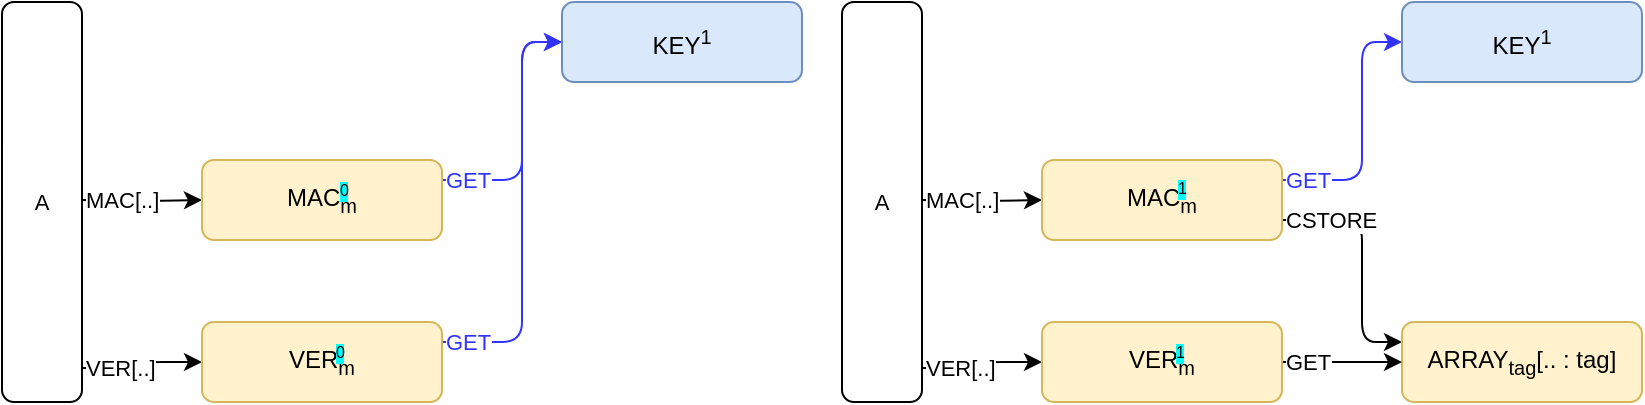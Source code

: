 <mxfile version="12.2.9" type="device" pages="1"><diagram id="xJSIGuNxlJO1YPHD9Vcm" name="Page-1"><mxGraphModel dx="746" dy="509" grid="1" gridSize="10" guides="1" tooltips="1" connect="1" arrows="1" fold="1" page="1" pageScale="1" pageWidth="1654" pageHeight="1169" math="0" shadow="0"><root><mxCell id="0"/><mxCell id="1" parent="0"/><mxCell id="zPIuAUTArbj21rFynpwa-102" value="&lt;font color=&quot;#000000&quot;&gt;A&lt;/font&gt;" style="rounded=1;whiteSpace=wrap;html=1;labelBackgroundColor=none;fontSize=11;fontColor=#3333FF;" parent="1" vertex="1"><mxGeometry x="60" y="80" width="40" height="200" as="geometry"/></mxCell><mxCell id="zPIuAUTArbj21rFynpwa-110" value="&lt;font color=&quot;#000000&quot;&gt;MAC[..]&lt;/font&gt;" style="edgeStyle=orthogonalEdgeStyle;rounded=1;orthogonalLoop=1;jettySize=auto;html=1;entryX=0;entryY=0.5;entryDx=0;entryDy=0;strokeColor=#000000;fontSize=11;fontColor=#3333FF;align=left;exitX=0.989;exitY=0.428;exitDx=0;exitDy=0;exitPerimeter=0;" parent="1" target="zPIuAUTArbj21rFynpwa-103" edge="1"><mxGeometry x="-1" relative="1" as="geometry"><mxPoint x="100" y="179" as="sourcePoint"/><mxPoint as="offset"/></mxGeometry></mxCell><mxCell id="aA_hEAR2FlTPcjbEKXBv-2" value="&lt;font color=&quot;#3333ff&quot;&gt;GET&lt;/font&gt;" style="edgeStyle=orthogonalEdgeStyle;rounded=1;orthogonalLoop=1;jettySize=auto;html=1;exitX=1;exitY=0.25;exitDx=0;exitDy=0;entryX=0;entryY=0.5;entryDx=0;entryDy=0;strokeColor=#3333FF;align=left;" edge="1" parent="1" source="zPIuAUTArbj21rFynpwa-103" target="zPIuAUTArbj21rFynpwa-105"><mxGeometry x="-0.38" y="40" relative="1" as="geometry"><Array as="points"><mxPoint x="320" y="169"/><mxPoint x="320" y="100"/></Array><mxPoint as="offset"/></mxGeometry></mxCell><mxCell id="zPIuAUTArbj21rFynpwa-103" value="MAC&lt;sub&gt;m&lt;/sub&gt;" style="rounded=1;whiteSpace=wrap;html=1;fillColor=#fff2cc;strokeColor=#d6b656;" parent="1" vertex="1"><mxGeometry x="160" y="159" width="120" height="40" as="geometry"/></mxCell><mxCell id="zPIuAUTArbj21rFynpwa-105" value="KEY&lt;sup&gt;1&lt;/sup&gt;" style="rounded=1;whiteSpace=wrap;html=1;fillColor=#dae8fc;strokeColor=#6c8ebf;" parent="1" vertex="1"><mxGeometry x="340" y="80" width="120" height="40" as="geometry"/></mxCell><mxCell id="zPIuAUTArbj21rFynpwa-117" value="GET" style="edgeStyle=orthogonalEdgeStyle;rounded=1;orthogonalLoop=1;jettySize=auto;html=1;exitX=1;exitY=0.25;exitDx=0;exitDy=0;entryX=0;entryY=0.5;entryDx=0;entryDy=0;strokeColor=#3333FF;fontSize=11;fontColor=#3333FF;align=left;" parent="1" source="zPIuAUTArbj21rFynpwa-114" target="zPIuAUTArbj21rFynpwa-105" edge="1"><mxGeometry x="-0.619" y="40" relative="1" as="geometry"><Array as="points"><mxPoint x="320" y="250"/><mxPoint x="320" y="100"/></Array><mxPoint as="offset"/></mxGeometry></mxCell><mxCell id="zPIuAUTArbj21rFynpwa-118" value="&lt;font color=&quot;#000000&quot;&gt;VER[..]&lt;/font&gt;" style="edgeStyle=orthogonalEdgeStyle;rounded=1;orthogonalLoop=1;jettySize=auto;html=1;exitX=1;exitY=0.929;exitDx=0;exitDy=0;entryX=0;entryY=0.5;entryDx=0;entryDy=0;strokeColor=#000000;fontSize=11;fontColor=#3333FF;align=left;exitPerimeter=0;" parent="1" target="zPIuAUTArbj21rFynpwa-114" edge="1"><mxGeometry x="-1" relative="1" as="geometry"><mxPoint as="offset"/><mxPoint x="100" y="263" as="sourcePoint"/></mxGeometry></mxCell><mxCell id="zPIuAUTArbj21rFynpwa-114" value="VER&lt;sub&gt;m&lt;/sub&gt;" style="rounded=1;whiteSpace=wrap;html=1;fillColor=#fff2cc;strokeColor=#d6b656;" parent="1" vertex="1"><mxGeometry x="160" y="240" width="120" height="40" as="geometry"/></mxCell><mxCell id="zPIuAUTArbj21rFynpwa-115" value="0" style="text;html=1;resizable=0;points=[];autosize=1;align=left;verticalAlign=top;spacingTop=-4;fontSize=8;labelBackgroundColor=#00FFFF;" parent="1" vertex="1"><mxGeometry x="225" y="248" width="20" height="20" as="geometry"/></mxCell><mxCell id="aA_hEAR2FlTPcjbEKXBv-5" value="&lt;font color=&quot;#000000&quot;&gt;A&lt;/font&gt;" style="rounded=1;whiteSpace=wrap;html=1;labelBackgroundColor=none;fontSize=11;fontColor=#3333FF;" vertex="1" parent="1"><mxGeometry x="480" y="80" width="40" height="200" as="geometry"/></mxCell><mxCell id="aA_hEAR2FlTPcjbEKXBv-6" value="&lt;font color=&quot;#000000&quot;&gt;MAC[..]&lt;/font&gt;" style="edgeStyle=orthogonalEdgeStyle;rounded=1;orthogonalLoop=1;jettySize=auto;html=1;entryX=0;entryY=0.5;entryDx=0;entryDy=0;strokeColor=#000000;fontSize=11;fontColor=#3333FF;align=left;exitX=0.989;exitY=0.428;exitDx=0;exitDy=0;exitPerimeter=0;" edge="1" parent="1" target="aA_hEAR2FlTPcjbEKXBv-9"><mxGeometry x="-1" relative="1" as="geometry"><mxPoint x="520" y="179" as="sourcePoint"/><mxPoint as="offset"/></mxGeometry></mxCell><mxCell id="aA_hEAR2FlTPcjbEKXBv-7" value="&lt;font color=&quot;#000000&quot;&gt;CSTORE&lt;/font&gt;" style="edgeStyle=orthogonalEdgeStyle;rounded=1;orthogonalLoop=1;jettySize=auto;html=1;exitX=1;exitY=0.75;exitDx=0;exitDy=0;entryX=0;entryY=0.25;entryDx=0;entryDy=0;strokeColor=#000000;fontSize=11;fontColor=#3333FF;align=left;" edge="1" parent="1" source="aA_hEAR2FlTPcjbEKXBv-9" target="aA_hEAR2FlTPcjbEKXBv-11"><mxGeometry x="-0.339" y="-40" relative="1" as="geometry"><Array as="points"><mxPoint x="740" y="189"/><mxPoint x="740" y="250"/></Array><mxPoint as="offset"/></mxGeometry></mxCell><mxCell id="aA_hEAR2FlTPcjbEKXBv-8" value="&lt;font color=&quot;#3333ff&quot;&gt;GET&lt;/font&gt;" style="edgeStyle=orthogonalEdgeStyle;rounded=1;orthogonalLoop=1;jettySize=auto;html=1;exitX=1;exitY=0.25;exitDx=0;exitDy=0;entryX=0;entryY=0.5;entryDx=0;entryDy=0;strokeColor=#3333FF;align=left;" edge="1" parent="1" source="aA_hEAR2FlTPcjbEKXBv-9" target="aA_hEAR2FlTPcjbEKXBv-10"><mxGeometry x="-0.38" y="40" relative="1" as="geometry"><Array as="points"><mxPoint x="740" y="169"/><mxPoint x="740" y="100"/></Array><mxPoint as="offset"/></mxGeometry></mxCell><mxCell id="aA_hEAR2FlTPcjbEKXBv-9" value="MAC&lt;sub&gt;m&lt;/sub&gt;" style="rounded=1;whiteSpace=wrap;html=1;fillColor=#fff2cc;strokeColor=#d6b656;" vertex="1" parent="1"><mxGeometry x="580" y="159" width="120" height="40" as="geometry"/></mxCell><mxCell id="aA_hEAR2FlTPcjbEKXBv-10" value="KEY&lt;sup&gt;1&lt;/sup&gt;" style="rounded=1;whiteSpace=wrap;html=1;fillColor=#dae8fc;strokeColor=#6c8ebf;" vertex="1" parent="1"><mxGeometry x="760" y="80" width="120" height="40" as="geometry"/></mxCell><mxCell id="aA_hEAR2FlTPcjbEKXBv-11" value="ARRAY&lt;sub&gt;tag&lt;/sub&gt;[.. : tag]" style="rounded=1;whiteSpace=wrap;html=1;fillColor=#fff2cc;strokeColor=#d6b656;" vertex="1" parent="1"><mxGeometry x="760" y="240" width="120" height="40" as="geometry"/></mxCell><mxCell id="aA_hEAR2FlTPcjbEKXBv-13" value="&lt;font color=&quot;#000000&quot;&gt;VER[..]&lt;/font&gt;" style="edgeStyle=orthogonalEdgeStyle;rounded=1;orthogonalLoop=1;jettySize=auto;html=1;exitX=1;exitY=0.929;exitDx=0;exitDy=0;entryX=0;entryY=0.5;entryDx=0;entryDy=0;strokeColor=#000000;fontSize=11;fontColor=#3333FF;align=left;exitPerimeter=0;" edge="1" parent="1" target="aA_hEAR2FlTPcjbEKXBv-14"><mxGeometry x="-1" relative="1" as="geometry"><mxPoint as="offset"/><mxPoint x="520" y="263" as="sourcePoint"/></mxGeometry></mxCell><mxCell id="aA_hEAR2FlTPcjbEKXBv-16" value="GET" style="edgeStyle=orthogonalEdgeStyle;rounded=1;orthogonalLoop=1;jettySize=auto;html=1;exitX=1;exitY=0.5;exitDx=0;exitDy=0;entryX=0;entryY=0.5;entryDx=0;entryDy=0;strokeColor=#000000;align=left;" edge="1" parent="1" source="aA_hEAR2FlTPcjbEKXBv-14" target="aA_hEAR2FlTPcjbEKXBv-11"><mxGeometry x="-1" relative="1" as="geometry"><mxPoint as="offset"/></mxGeometry></mxCell><mxCell id="aA_hEAR2FlTPcjbEKXBv-14" value="VER&lt;sub&gt;m&lt;/sub&gt;" style="rounded=1;whiteSpace=wrap;html=1;fillColor=#fff2cc;strokeColor=#d6b656;" vertex="1" parent="1"><mxGeometry x="580" y="240" width="120" height="40" as="geometry"/></mxCell><mxCell id="aA_hEAR2FlTPcjbEKXBv-15" value="1" style="text;html=1;resizable=0;points=[];autosize=1;align=left;verticalAlign=top;spacingTop=-4;fontSize=8;labelBackgroundColor=#00FFFF;" vertex="1" parent="1"><mxGeometry x="645" y="248" width="20" height="10" as="geometry"/></mxCell><mxCell id="aA_hEAR2FlTPcjbEKXBv-17" value="0" style="text;html=1;resizable=0;points=[];autosize=1;align=left;verticalAlign=top;spacingTop=-4;fontSize=8;labelBackgroundColor=#00FFFF;" vertex="1" parent="1"><mxGeometry x="227" y="167" width="20" height="20" as="geometry"/></mxCell><mxCell id="aA_hEAR2FlTPcjbEKXBv-18" value="1" style="text;html=1;resizable=0;points=[];autosize=1;align=left;verticalAlign=top;spacingTop=-4;fontSize=8;labelBackgroundColor=#00FFFF;" vertex="1" parent="1"><mxGeometry x="646" y="166" width="20" height="10" as="geometry"/></mxCell></root></mxGraphModel></diagram></mxfile>